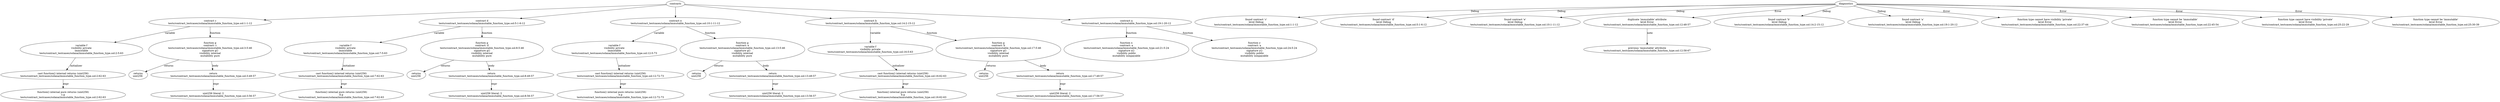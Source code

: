 strict digraph "tests/contract_testcases/solana/immutable_function_type.sol" {
	contract [label="contract c\ntests/contract_testcases/solana/immutable_function_type.sol:1:1-12"]
	var [label="variable f\nvisibility private\nimmutable\ntests/contract_testcases/solana/immutable_function_type.sol:2:5-63"]
	cast [label="cast function() internal returns (uint256)\ntests/contract_testcases/solana/immutable_function_type.sol:2:62-63"]
	internal_function [label="function() internal pure returns (uint256)\nc.g\ntests/contract_testcases/solana/immutable_function_type.sol:2:62-63"]
	g [label="function g\ncontract: c\ntests/contract_testcases/solana/immutable_function_type.sol:3:5-46\nsignature g()\nvisibility internal\nmutability pure"]
	returns [label="returns\nuint256 "]
	return [label="return\ntests/contract_testcases/solana/immutable_function_type.sol:3:49-57"]
	number_literal [label="uint256 literal: 2\ntests/contract_testcases/solana/immutable_function_type.sol:3:56-57"]
	contract_10 [label="contract d\ntests/contract_testcases/solana/immutable_function_type.sol:5:1-6:12"]
	var_11 [label="variable f\nvisibility private\nimmutable\ntests/contract_testcases/solana/immutable_function_type.sol:7:5-63"]
	cast_12 [label="cast function() internal returns (uint256)\ntests/contract_testcases/solana/immutable_function_type.sol:7:62-63"]
	internal_function_13 [label="function() internal pure returns (uint256)\nd.g\ntests/contract_testcases/solana/immutable_function_type.sol:7:62-63"]
	g_14 [label="function g\ncontract: d\ntests/contract_testcases/solana/immutable_function_type.sol:8:5-46\nsignature g()\nvisibility internal\nmutability pure"]
	returns_15 [label="returns\nuint256 "]
	return_16 [label="return\ntests/contract_testcases/solana/immutable_function_type.sol:8:49-57"]
	number_literal_17 [label="uint256 literal: 2\ntests/contract_testcases/solana/immutable_function_type.sol:8:56-57"]
	contract_18 [label="contract e\ntests/contract_testcases/solana/immutable_function_type.sol:10:1-11:12"]
	var_19 [label="variable f\nvisibility private\nimmutable\ntests/contract_testcases/solana/immutable_function_type.sol:12:5-73"]
	cast_20 [label="cast function() internal returns (uint256)\ntests/contract_testcases/solana/immutable_function_type.sol:12:72-73"]
	internal_function_21 [label="function() internal pure returns (uint256)\ne.g\ntests/contract_testcases/solana/immutable_function_type.sol:12:72-73"]
	g_22 [label="function g\ncontract: e\ntests/contract_testcases/solana/immutable_function_type.sol:13:5-46\nsignature g()\nvisibility internal\nmutability pure"]
	returns_23 [label="returns\nuint256 "]
	return_24 [label="return\ntests/contract_testcases/solana/immutable_function_type.sol:13:49-57"]
	number_literal_25 [label="uint256 literal: 2\ntests/contract_testcases/solana/immutable_function_type.sol:13:56-57"]
	contract_26 [label="contract b\ntests/contract_testcases/solana/immutable_function_type.sol:14:2-15:12"]
	var_27 [label="variable f\nvisibility private\ntests/contract_testcases/solana/immutable_function_type.sol:16:5-63"]
	cast_28 [label="cast function() internal returns (uint256)\ntests/contract_testcases/solana/immutable_function_type.sol:16:62-63"]
	internal_function_29 [label="function() internal pure returns (uint256)\nb.g\ntests/contract_testcases/solana/immutable_function_type.sol:16:62-63"]
	g_30 [label="function g\ncontract: b\ntests/contract_testcases/solana/immutable_function_type.sol:17:5-46\nsignature g()\nvisibility internal\nmutability pure"]
	returns_31 [label="returns\nuint256 "]
	return_32 [label="return\ntests/contract_testcases/solana/immutable_function_type.sol:17:49-57"]
	number_literal_33 [label="uint256 literal: 2\ntests/contract_testcases/solana/immutable_function_type.sol:17:56-57"]
	contract_34 [label="contract a\ntests/contract_testcases/solana/immutable_function_type.sol:19:1-20:12"]
	x [label="function x\ncontract: a\ntests/contract_testcases/solana/immutable_function_type.sol:21:5-24\nsignature x()\nvisibility public\nmutability nonpayable"]
	y [label="function y\ncontract: a\ntests/contract_testcases/solana/immutable_function_type.sol:24:5-24\nsignature y()\nvisibility public\nmutability nonpayable"]
	diagnostic [label="found contract 'c'\nlevel Debug\ntests/contract_testcases/solana/immutable_function_type.sol:1:1-12"]
	diagnostic_39 [label="found contract 'd'\nlevel Debug\ntests/contract_testcases/solana/immutable_function_type.sol:5:1-6:12"]
	diagnostic_40 [label="found contract 'e'\nlevel Debug\ntests/contract_testcases/solana/immutable_function_type.sol:10:1-11:12"]
	diagnostic_41 [label="duplicate 'immutable' attribute\nlevel Error\ntests/contract_testcases/solana/immutable_function_type.sol:12:48-57"]
	note [label="previous 'immutable' attribute\ntests/contract_testcases/solana/immutable_function_type.sol:12:58-67"]
	diagnostic_43 [label="found contract 'b'\nlevel Debug\ntests/contract_testcases/solana/immutable_function_type.sol:14:2-15:12"]
	diagnostic_44 [label="found contract 'a'\nlevel Debug\ntests/contract_testcases/solana/immutable_function_type.sol:19:1-20:12"]
	diagnostic_45 [label="function type cannot have visibility 'private'\nlevel Error\ntests/contract_testcases/solana/immutable_function_type.sol:22:37-44"]
	diagnostic_46 [label="function type cannot be 'immutable'\nlevel Error\ntests/contract_testcases/solana/immutable_function_type.sol:22:45-54"]
	diagnostic_47 [label="function type cannot have visibility 'private'\nlevel Error\ntests/contract_testcases/solana/immutable_function_type.sol:25:22-29"]
	diagnostic_48 [label="function type cannot be 'immutable'\nlevel Error\ntests/contract_testcases/solana/immutable_function_type.sol:25:30-39"]
	contracts -> contract
	contract -> var [label="variable"]
	var -> cast [label="initializer"]
	cast -> internal_function [label="expr"]
	contract -> g [label="function"]
	g -> returns [label="returns"]
	g -> return [label="body"]
	return -> number_literal [label="expr"]
	contracts -> contract_10
	contract_10 -> var_11 [label="variable"]
	var_11 -> cast_12 [label="initializer"]
	cast_12 -> internal_function_13 [label="expr"]
	contract_10 -> g_14 [label="function"]
	g_14 -> returns_15 [label="returns"]
	g_14 -> return_16 [label="body"]
	return_16 -> number_literal_17 [label="expr"]
	contracts -> contract_18
	contract_18 -> var_19 [label="variable"]
	var_19 -> cast_20 [label="initializer"]
	cast_20 -> internal_function_21 [label="expr"]
	contract_18 -> g_22 [label="function"]
	g_22 -> returns_23 [label="returns"]
	g_22 -> return_24 [label="body"]
	return_24 -> number_literal_25 [label="expr"]
	contracts -> contract_26
	contract_26 -> var_27 [label="variable"]
	var_27 -> cast_28 [label="initializer"]
	cast_28 -> internal_function_29 [label="expr"]
	contract_26 -> g_30 [label="function"]
	g_30 -> returns_31 [label="returns"]
	g_30 -> return_32 [label="body"]
	return_32 -> number_literal_33 [label="expr"]
	contracts -> contract_34
	contract_34 -> x [label="function"]
	contract_34 -> y [label="function"]
	diagnostics -> diagnostic [label="Debug"]
	diagnostics -> diagnostic_39 [label="Debug"]
	diagnostics -> diagnostic_40 [label="Debug"]
	diagnostics -> diagnostic_41 [label="Error"]
	diagnostic_41 -> note [label="note"]
	diagnostics -> diagnostic_43 [label="Debug"]
	diagnostics -> diagnostic_44 [label="Debug"]
	diagnostics -> diagnostic_45 [label="Error"]
	diagnostics -> diagnostic_46 [label="Error"]
	diagnostics -> diagnostic_47 [label="Error"]
	diagnostics -> diagnostic_48 [label="Error"]
}
